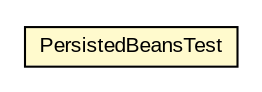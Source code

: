 #!/usr/local/bin/dot
#
# Class diagram 
# Generated by UMLGraph version R5_6-24-gf6e263 (http://www.umlgraph.org/)
#

digraph G {
	edge [fontname="arial",fontsize=10,labelfontname="arial",labelfontsize=10];
	node [fontname="arial",fontsize=10,shape=plaintext];
	nodesep=0.25;
	ranksep=0.5;
	// net.trajano.app.test.PersistedBeansTest
	c10 [label=<<table title="net.trajano.app.test.PersistedBeansTest" border="0" cellborder="1" cellspacing="0" cellpadding="2" port="p" bgcolor="lemonChiffon" href="./PersistedBeansTest.html">
		<tr><td><table border="0" cellspacing="0" cellpadding="1">
<tr><td align="center" balign="center"> PersistedBeansTest </td></tr>
		</table></td></tr>
		</table>>, URL="./PersistedBeansTest.html", fontname="arial", fontcolor="black", fontsize=10.0];
}


